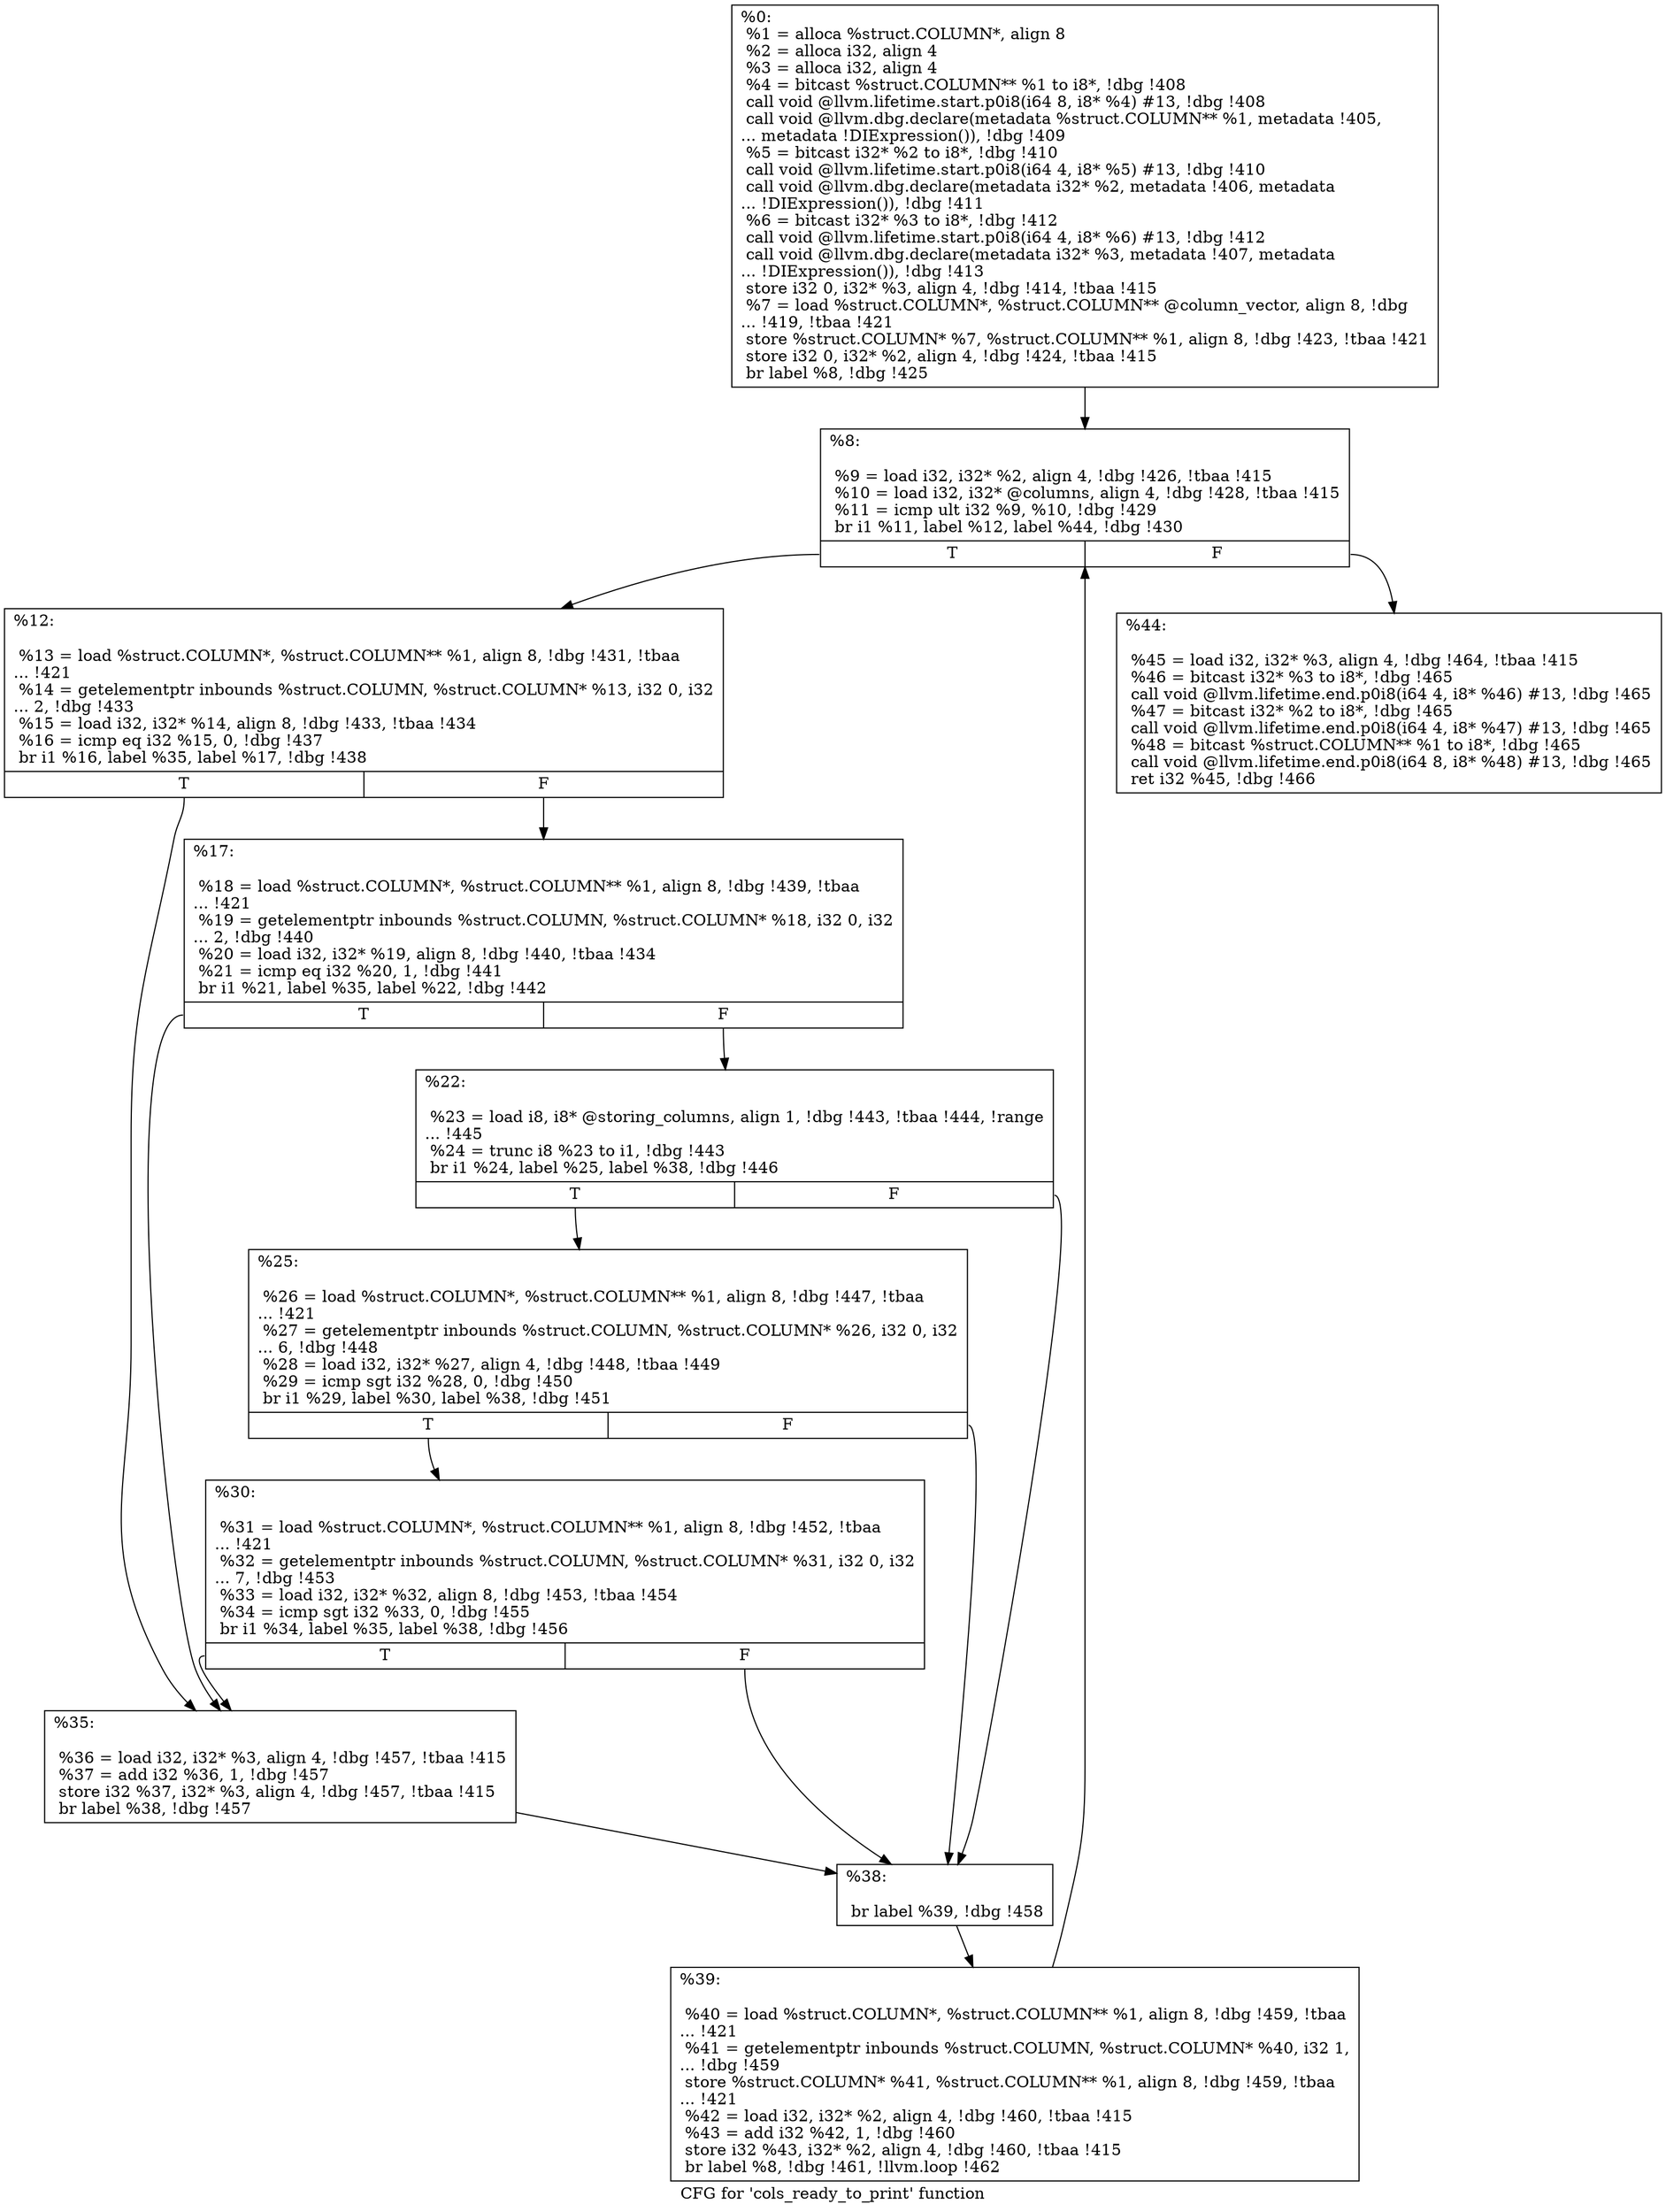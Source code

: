 digraph "CFG for 'cols_ready_to_print' function" {
	label="CFG for 'cols_ready_to_print' function";

	Node0x219e1f0 [shape=record,label="{%0:\l  %1 = alloca %struct.COLUMN*, align 8\l  %2 = alloca i32, align 4\l  %3 = alloca i32, align 4\l  %4 = bitcast %struct.COLUMN** %1 to i8*, !dbg !408\l  call void @llvm.lifetime.start.p0i8(i64 8, i8* %4) #13, !dbg !408\l  call void @llvm.dbg.declare(metadata %struct.COLUMN** %1, metadata !405,\l... metadata !DIExpression()), !dbg !409\l  %5 = bitcast i32* %2 to i8*, !dbg !410\l  call void @llvm.lifetime.start.p0i8(i64 4, i8* %5) #13, !dbg !410\l  call void @llvm.dbg.declare(metadata i32* %2, metadata !406, metadata\l... !DIExpression()), !dbg !411\l  %6 = bitcast i32* %3 to i8*, !dbg !412\l  call void @llvm.lifetime.start.p0i8(i64 4, i8* %6) #13, !dbg !412\l  call void @llvm.dbg.declare(metadata i32* %3, metadata !407, metadata\l... !DIExpression()), !dbg !413\l  store i32 0, i32* %3, align 4, !dbg !414, !tbaa !415\l  %7 = load %struct.COLUMN*, %struct.COLUMN** @column_vector, align 8, !dbg\l... !419, !tbaa !421\l  store %struct.COLUMN* %7, %struct.COLUMN** %1, align 8, !dbg !423, !tbaa !421\l  store i32 0, i32* %2, align 4, !dbg !424, !tbaa !415\l  br label %8, !dbg !425\l}"];
	Node0x219e1f0 -> Node0x21a3300;
	Node0x21a3300 [shape=record,label="{%8:\l\l  %9 = load i32, i32* %2, align 4, !dbg !426, !tbaa !415\l  %10 = load i32, i32* @columns, align 4, !dbg !428, !tbaa !415\l  %11 = icmp ult i32 %9, %10, !dbg !429\l  br i1 %11, label %12, label %44, !dbg !430\l|{<s0>T|<s1>F}}"];
	Node0x21a3300:s0 -> Node0x21a3350;
	Node0x21a3300:s1 -> Node0x21a35d0;
	Node0x21a3350 [shape=record,label="{%12:\l\l  %13 = load %struct.COLUMN*, %struct.COLUMN** %1, align 8, !dbg !431, !tbaa\l... !421\l  %14 = getelementptr inbounds %struct.COLUMN, %struct.COLUMN* %13, i32 0, i32\l... 2, !dbg !433\l  %15 = load i32, i32* %14, align 8, !dbg !433, !tbaa !434\l  %16 = icmp eq i32 %15, 0, !dbg !437\l  br i1 %16, label %35, label %17, !dbg !438\l|{<s0>T|<s1>F}}"];
	Node0x21a3350:s0 -> Node0x21a34e0;
	Node0x21a3350:s1 -> Node0x21a33a0;
	Node0x21a33a0 [shape=record,label="{%17:\l\l  %18 = load %struct.COLUMN*, %struct.COLUMN** %1, align 8, !dbg !439, !tbaa\l... !421\l  %19 = getelementptr inbounds %struct.COLUMN, %struct.COLUMN* %18, i32 0, i32\l... 2, !dbg !440\l  %20 = load i32, i32* %19, align 8, !dbg !440, !tbaa !434\l  %21 = icmp eq i32 %20, 1, !dbg !441\l  br i1 %21, label %35, label %22, !dbg !442\l|{<s0>T|<s1>F}}"];
	Node0x21a33a0:s0 -> Node0x21a34e0;
	Node0x21a33a0:s1 -> Node0x21a33f0;
	Node0x21a33f0 [shape=record,label="{%22:\l\l  %23 = load i8, i8* @storing_columns, align 1, !dbg !443, !tbaa !444, !range\l... !445\l  %24 = trunc i8 %23 to i1, !dbg !443\l  br i1 %24, label %25, label %38, !dbg !446\l|{<s0>T|<s1>F}}"];
	Node0x21a33f0:s0 -> Node0x21a3440;
	Node0x21a33f0:s1 -> Node0x21a3530;
	Node0x21a3440 [shape=record,label="{%25:\l\l  %26 = load %struct.COLUMN*, %struct.COLUMN** %1, align 8, !dbg !447, !tbaa\l... !421\l  %27 = getelementptr inbounds %struct.COLUMN, %struct.COLUMN* %26, i32 0, i32\l... 6, !dbg !448\l  %28 = load i32, i32* %27, align 4, !dbg !448, !tbaa !449\l  %29 = icmp sgt i32 %28, 0, !dbg !450\l  br i1 %29, label %30, label %38, !dbg !451\l|{<s0>T|<s1>F}}"];
	Node0x21a3440:s0 -> Node0x21a3490;
	Node0x21a3440:s1 -> Node0x21a3530;
	Node0x21a3490 [shape=record,label="{%30:\l\l  %31 = load %struct.COLUMN*, %struct.COLUMN** %1, align 8, !dbg !452, !tbaa\l... !421\l  %32 = getelementptr inbounds %struct.COLUMN, %struct.COLUMN* %31, i32 0, i32\l... 7, !dbg !453\l  %33 = load i32, i32* %32, align 8, !dbg !453, !tbaa !454\l  %34 = icmp sgt i32 %33, 0, !dbg !455\l  br i1 %34, label %35, label %38, !dbg !456\l|{<s0>T|<s1>F}}"];
	Node0x21a3490:s0 -> Node0x21a34e0;
	Node0x21a3490:s1 -> Node0x21a3530;
	Node0x21a34e0 [shape=record,label="{%35:\l\l  %36 = load i32, i32* %3, align 4, !dbg !457, !tbaa !415\l  %37 = add i32 %36, 1, !dbg !457\l  store i32 %37, i32* %3, align 4, !dbg !457, !tbaa !415\l  br label %38, !dbg !457\l}"];
	Node0x21a34e0 -> Node0x21a3530;
	Node0x21a3530 [shape=record,label="{%38:\l\l  br label %39, !dbg !458\l}"];
	Node0x21a3530 -> Node0x21a3580;
	Node0x21a3580 [shape=record,label="{%39:\l\l  %40 = load %struct.COLUMN*, %struct.COLUMN** %1, align 8, !dbg !459, !tbaa\l... !421\l  %41 = getelementptr inbounds %struct.COLUMN, %struct.COLUMN* %40, i32 1,\l... !dbg !459\l  store %struct.COLUMN* %41, %struct.COLUMN** %1, align 8, !dbg !459, !tbaa\l... !421\l  %42 = load i32, i32* %2, align 4, !dbg !460, !tbaa !415\l  %43 = add i32 %42, 1, !dbg !460\l  store i32 %43, i32* %2, align 4, !dbg !460, !tbaa !415\l  br label %8, !dbg !461, !llvm.loop !462\l}"];
	Node0x21a3580 -> Node0x21a3300;
	Node0x21a35d0 [shape=record,label="{%44:\l\l  %45 = load i32, i32* %3, align 4, !dbg !464, !tbaa !415\l  %46 = bitcast i32* %3 to i8*, !dbg !465\l  call void @llvm.lifetime.end.p0i8(i64 4, i8* %46) #13, !dbg !465\l  %47 = bitcast i32* %2 to i8*, !dbg !465\l  call void @llvm.lifetime.end.p0i8(i64 4, i8* %47) #13, !dbg !465\l  %48 = bitcast %struct.COLUMN** %1 to i8*, !dbg !465\l  call void @llvm.lifetime.end.p0i8(i64 8, i8* %48) #13, !dbg !465\l  ret i32 %45, !dbg !466\l}"];
}
